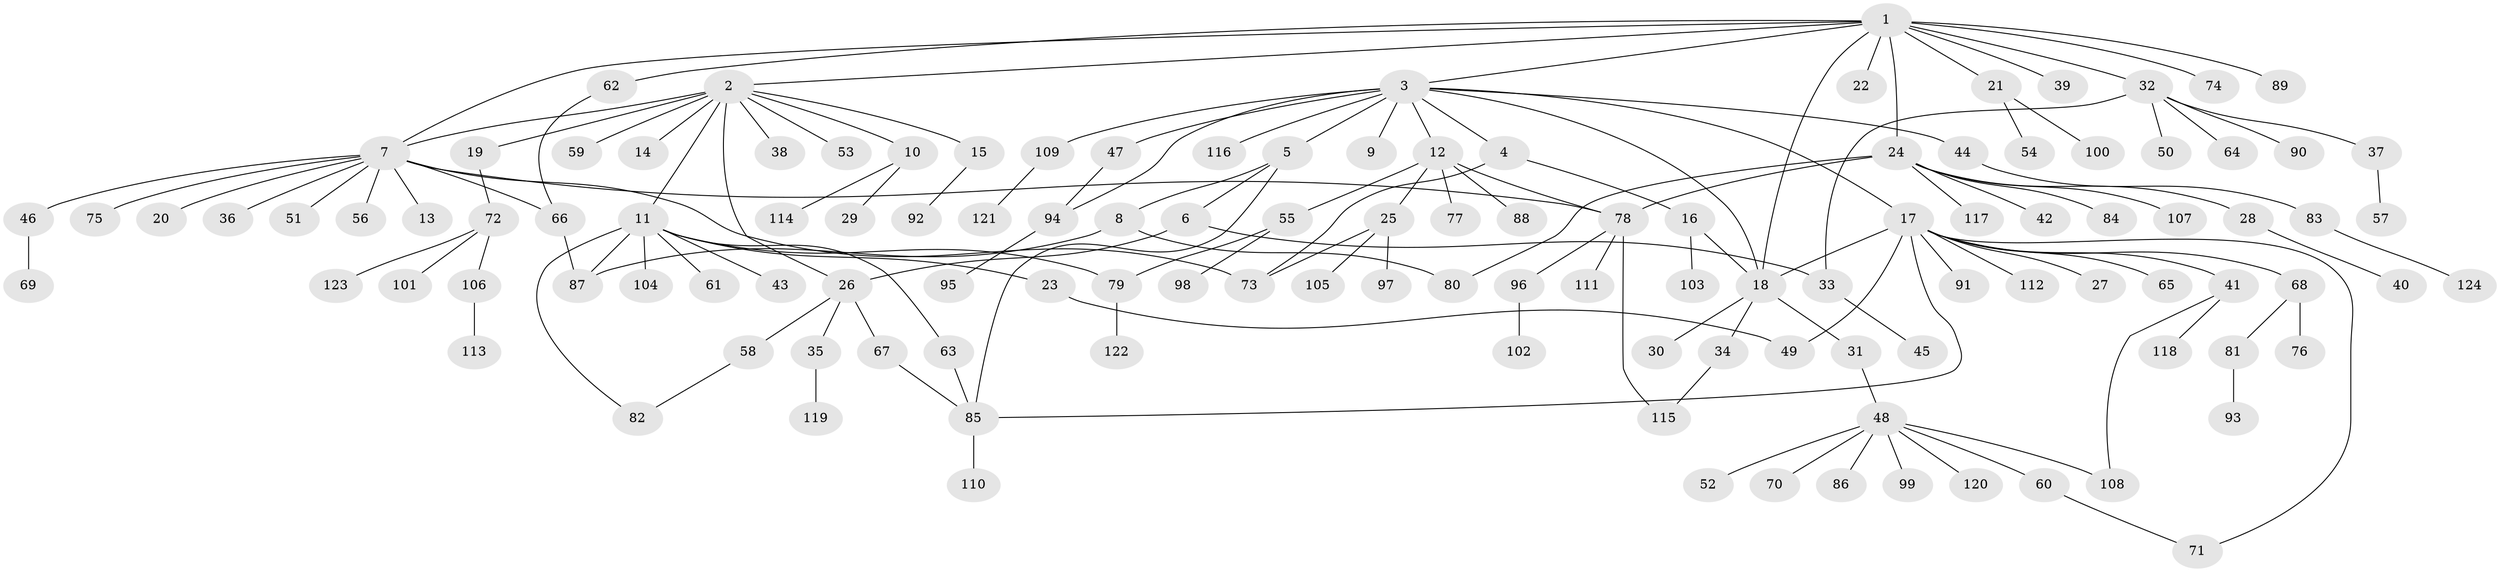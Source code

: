 // coarse degree distribution, {11: 0.03409090909090909, 10: 0.022727272727272728, 3: 0.10227272727272728, 4: 0.022727272727272728, 1: 0.4772727272727273, 2: 0.25, 8: 0.011363636363636364, 5: 0.045454545454545456, 6: 0.011363636363636364, 7: 0.022727272727272728}
// Generated by graph-tools (version 1.1) at 2025/50/03/04/25 22:50:06]
// undirected, 124 vertices, 147 edges
graph export_dot {
  node [color=gray90,style=filled];
  1;
  2;
  3;
  4;
  5;
  6;
  7;
  8;
  9;
  10;
  11;
  12;
  13;
  14;
  15;
  16;
  17;
  18;
  19;
  20;
  21;
  22;
  23;
  24;
  25;
  26;
  27;
  28;
  29;
  30;
  31;
  32;
  33;
  34;
  35;
  36;
  37;
  38;
  39;
  40;
  41;
  42;
  43;
  44;
  45;
  46;
  47;
  48;
  49;
  50;
  51;
  52;
  53;
  54;
  55;
  56;
  57;
  58;
  59;
  60;
  61;
  62;
  63;
  64;
  65;
  66;
  67;
  68;
  69;
  70;
  71;
  72;
  73;
  74;
  75;
  76;
  77;
  78;
  79;
  80;
  81;
  82;
  83;
  84;
  85;
  86;
  87;
  88;
  89;
  90;
  91;
  92;
  93;
  94;
  95;
  96;
  97;
  98;
  99;
  100;
  101;
  102;
  103;
  104;
  105;
  106;
  107;
  108;
  109;
  110;
  111;
  112;
  113;
  114;
  115;
  116;
  117;
  118;
  119;
  120;
  121;
  122;
  123;
  124;
  1 -- 2;
  1 -- 3;
  1 -- 7;
  1 -- 18;
  1 -- 21;
  1 -- 22;
  1 -- 24;
  1 -- 32;
  1 -- 39;
  1 -- 62;
  1 -- 74;
  1 -- 89;
  2 -- 7;
  2 -- 10;
  2 -- 11;
  2 -- 14;
  2 -- 15;
  2 -- 19;
  2 -- 26;
  2 -- 38;
  2 -- 53;
  2 -- 59;
  3 -- 4;
  3 -- 5;
  3 -- 9;
  3 -- 12;
  3 -- 17;
  3 -- 18;
  3 -- 44;
  3 -- 47;
  3 -- 94;
  3 -- 109;
  3 -- 116;
  4 -- 16;
  4 -- 73;
  5 -- 6;
  5 -- 8;
  5 -- 85;
  6 -- 26;
  6 -- 33;
  7 -- 13;
  7 -- 20;
  7 -- 36;
  7 -- 46;
  7 -- 51;
  7 -- 56;
  7 -- 66;
  7 -- 73;
  7 -- 75;
  7 -- 78;
  8 -- 80;
  8 -- 87;
  10 -- 29;
  10 -- 114;
  11 -- 23;
  11 -- 43;
  11 -- 61;
  11 -- 63;
  11 -- 79;
  11 -- 82;
  11 -- 87;
  11 -- 104;
  12 -- 25;
  12 -- 55;
  12 -- 77;
  12 -- 78;
  12 -- 88;
  15 -- 92;
  16 -- 18;
  16 -- 103;
  17 -- 18;
  17 -- 27;
  17 -- 41;
  17 -- 49;
  17 -- 65;
  17 -- 68;
  17 -- 71;
  17 -- 85;
  17 -- 91;
  17 -- 112;
  18 -- 30;
  18 -- 31;
  18 -- 34;
  19 -- 72;
  21 -- 54;
  21 -- 100;
  23 -- 49;
  24 -- 28;
  24 -- 42;
  24 -- 78;
  24 -- 80;
  24 -- 84;
  24 -- 107;
  24 -- 117;
  25 -- 73;
  25 -- 97;
  25 -- 105;
  26 -- 35;
  26 -- 58;
  26 -- 67;
  28 -- 40;
  31 -- 48;
  32 -- 33;
  32 -- 37;
  32 -- 50;
  32 -- 64;
  32 -- 90;
  33 -- 45;
  34 -- 115;
  35 -- 119;
  37 -- 57;
  41 -- 108;
  41 -- 118;
  44 -- 83;
  46 -- 69;
  47 -- 94;
  48 -- 52;
  48 -- 60;
  48 -- 70;
  48 -- 86;
  48 -- 99;
  48 -- 108;
  48 -- 120;
  55 -- 79;
  55 -- 98;
  58 -- 82;
  60 -- 71;
  62 -- 66;
  63 -- 85;
  66 -- 87;
  67 -- 85;
  68 -- 76;
  68 -- 81;
  72 -- 101;
  72 -- 106;
  72 -- 123;
  78 -- 96;
  78 -- 111;
  78 -- 115;
  79 -- 122;
  81 -- 93;
  83 -- 124;
  85 -- 110;
  94 -- 95;
  96 -- 102;
  106 -- 113;
  109 -- 121;
}
